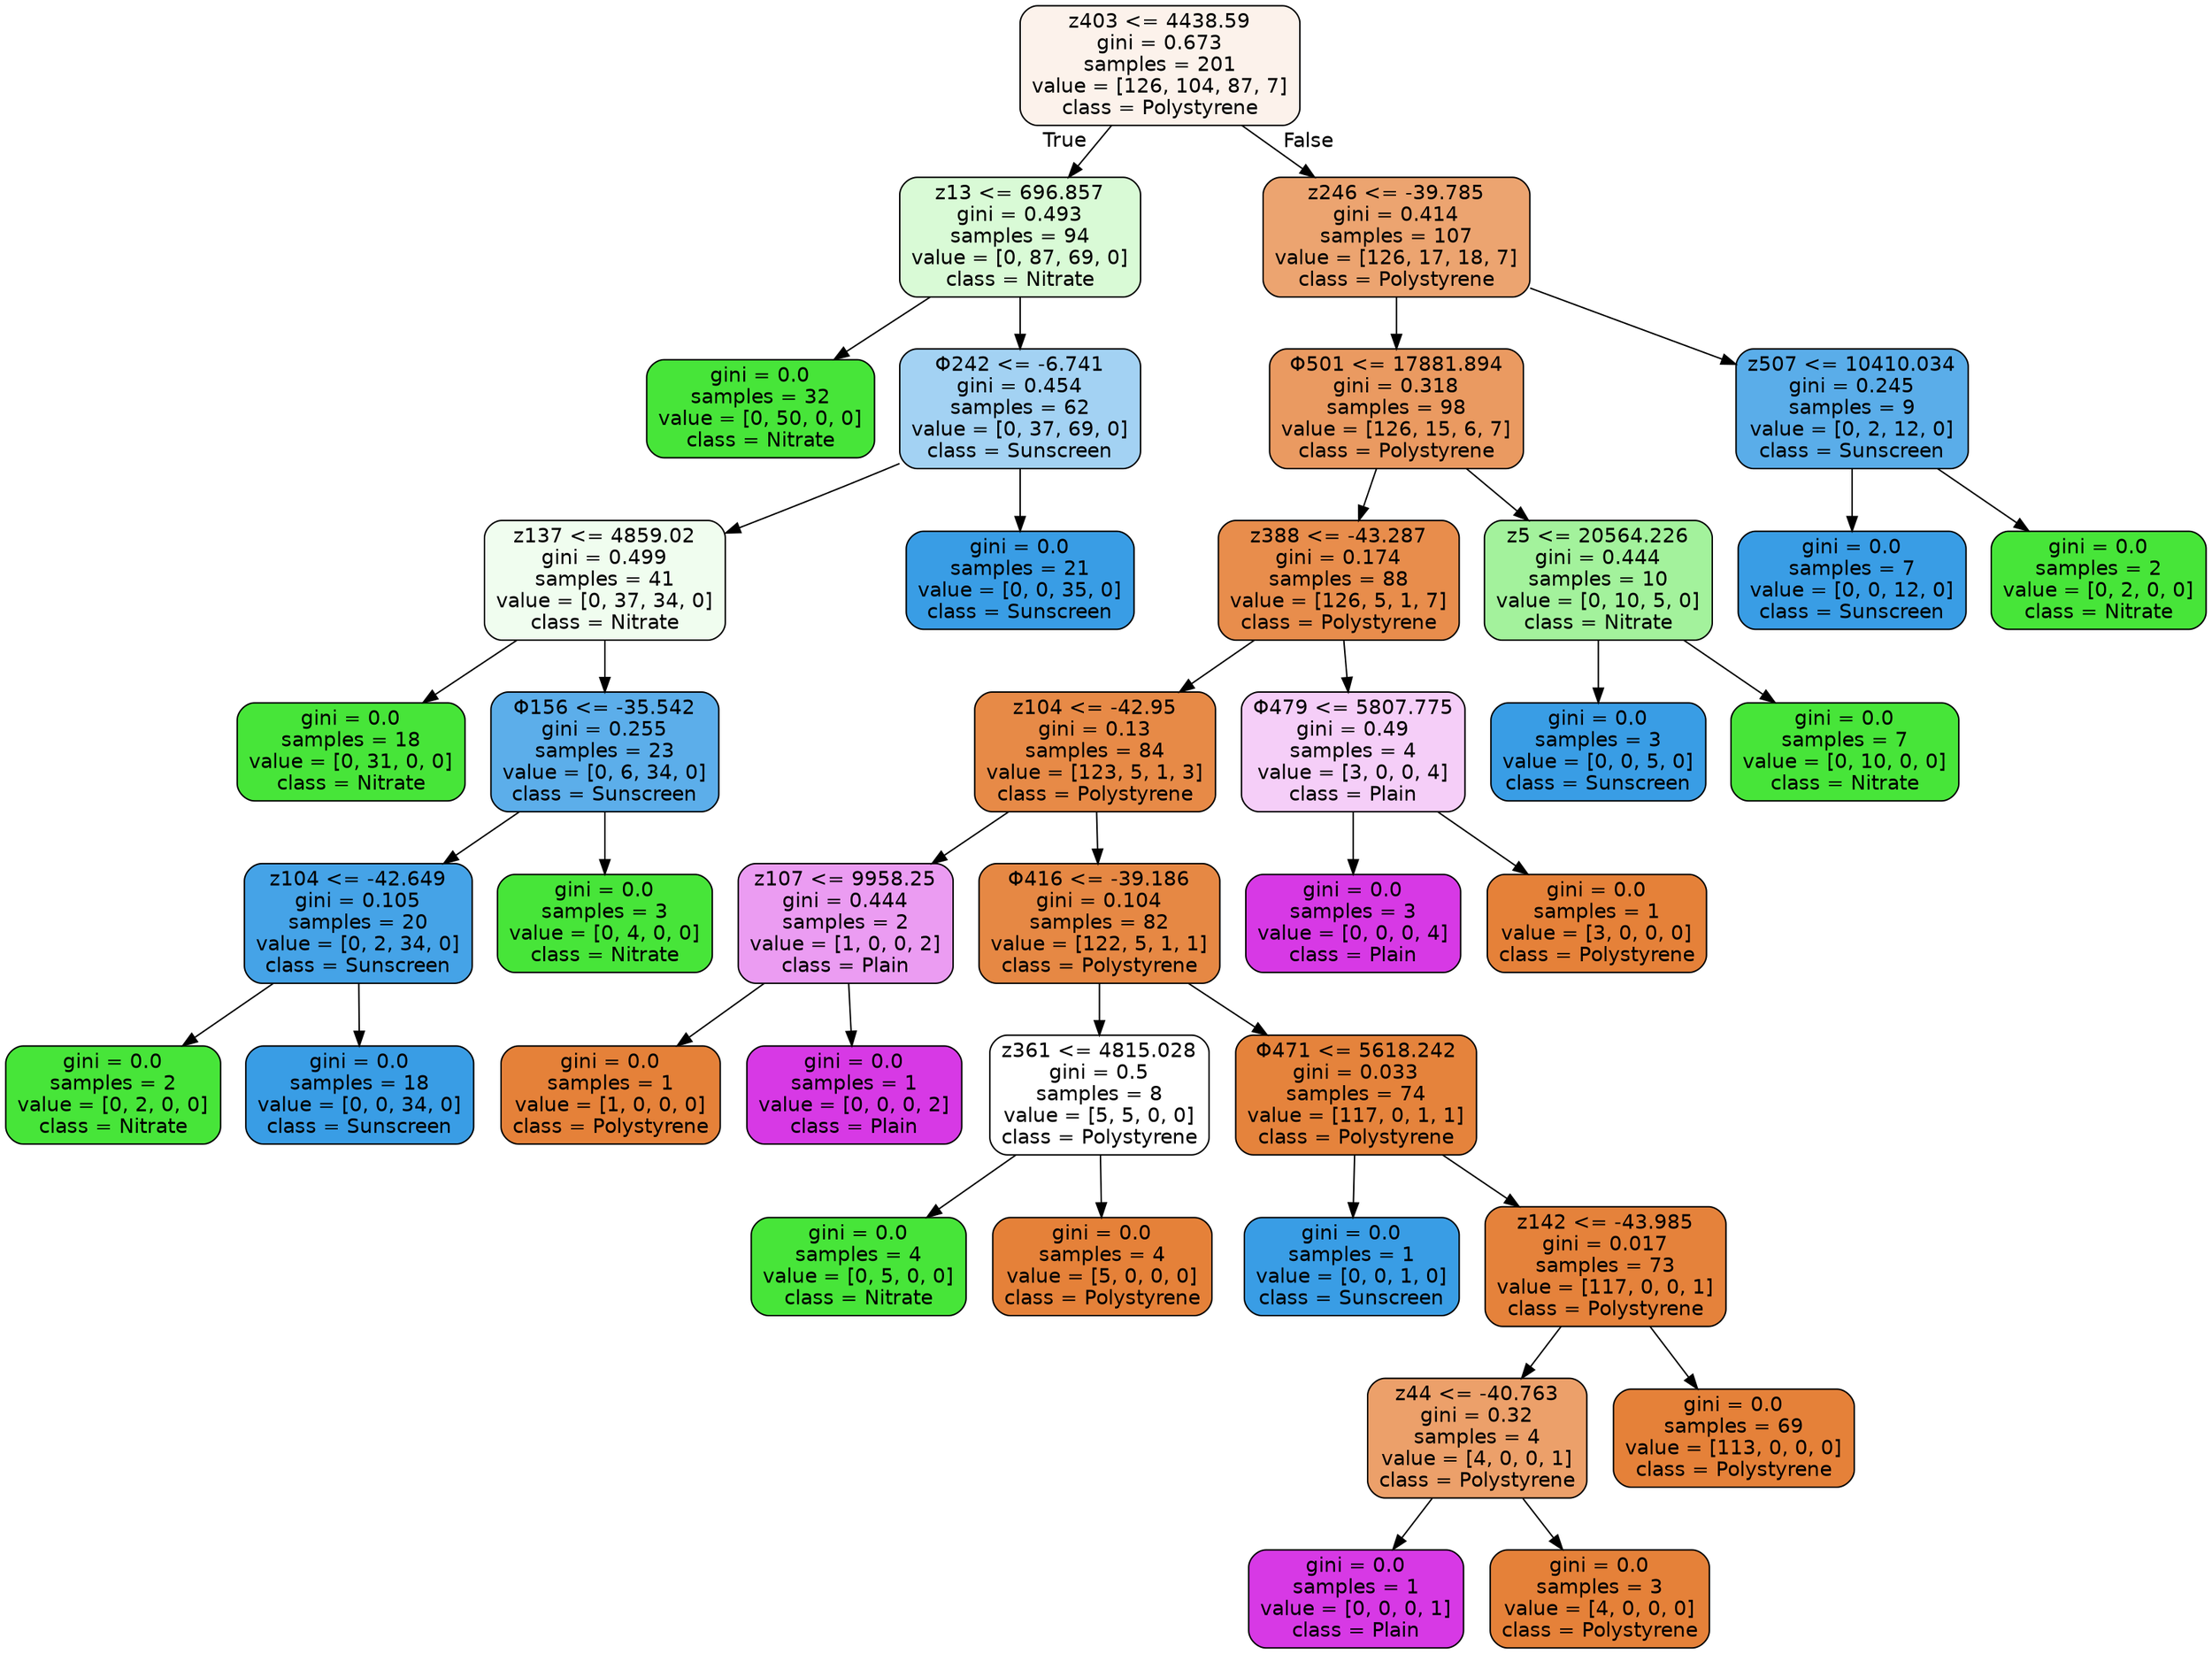 digraph Tree {
node [shape=box, style="filled, rounded", color="black", fontname="helvetica"] ;
edge [fontname="helvetica"] ;
0 [label="z403 <= 4438.59\ngini = 0.673\nsamples = 201\nvalue = [126, 104, 87, 7]\nclass = Polystyrene", fillcolor="#fcf2eb"] ;
1 [label="z13 <= 696.857\ngini = 0.493\nsamples = 94\nvalue = [0, 87, 69, 0]\nclass = Nitrate", fillcolor="#d9fad6"] ;
0 -> 1 [labeldistance=2.5, labelangle=45, headlabel="True"] ;
2 [label="gini = 0.0\nsamples = 32\nvalue = [0, 50, 0, 0]\nclass = Nitrate", fillcolor="#47e539"] ;
1 -> 2 ;
3 [label="Φ242 <= -6.741\ngini = 0.454\nsamples = 62\nvalue = [0, 37, 69, 0]\nclass = Sunscreen", fillcolor="#a3d2f3"] ;
1 -> 3 ;
4 [label="z137 <= 4859.02\ngini = 0.499\nsamples = 41\nvalue = [0, 37, 34, 0]\nclass = Nitrate", fillcolor="#f0fdef"] ;
3 -> 4 ;
5 [label="gini = 0.0\nsamples = 18\nvalue = [0, 31, 0, 0]\nclass = Nitrate", fillcolor="#47e539"] ;
4 -> 5 ;
6 [label="Φ156 <= -35.542\ngini = 0.255\nsamples = 23\nvalue = [0, 6, 34, 0]\nclass = Sunscreen", fillcolor="#5caeea"] ;
4 -> 6 ;
7 [label="z104 <= -42.649\ngini = 0.105\nsamples = 20\nvalue = [0, 2, 34, 0]\nclass = Sunscreen", fillcolor="#45a3e7"] ;
6 -> 7 ;
8 [label="gini = 0.0\nsamples = 2\nvalue = [0, 2, 0, 0]\nclass = Nitrate", fillcolor="#47e539"] ;
7 -> 8 ;
9 [label="gini = 0.0\nsamples = 18\nvalue = [0, 0, 34, 0]\nclass = Sunscreen", fillcolor="#399de5"] ;
7 -> 9 ;
10 [label="gini = 0.0\nsamples = 3\nvalue = [0, 4, 0, 0]\nclass = Nitrate", fillcolor="#47e539"] ;
6 -> 10 ;
11 [label="gini = 0.0\nsamples = 21\nvalue = [0, 0, 35, 0]\nclass = Sunscreen", fillcolor="#399de5"] ;
3 -> 11 ;
12 [label="z246 <= -39.785\ngini = 0.414\nsamples = 107\nvalue = [126, 17, 18, 7]\nclass = Polystyrene", fillcolor="#eca470"] ;
0 -> 12 [labeldistance=2.5, labelangle=-45, headlabel="False"] ;
13 [label="Φ501 <= 17881.894\ngini = 0.318\nsamples = 98\nvalue = [126, 15, 6, 7]\nclass = Polystyrene", fillcolor="#ea9a61"] ;
12 -> 13 ;
14 [label="z388 <= -43.287\ngini = 0.174\nsamples = 88\nvalue = [126, 5, 1, 7]\nclass = Polystyrene", fillcolor="#e88d4c"] ;
13 -> 14 ;
15 [label="z104 <= -42.95\ngini = 0.13\nsamples = 84\nvalue = [123, 5, 1, 3]\nclass = Polystyrene", fillcolor="#e78a47"] ;
14 -> 15 ;
16 [label="z107 <= 9958.25\ngini = 0.444\nsamples = 2\nvalue = [1, 0, 0, 2]\nclass = Plain", fillcolor="#eb9cf2"] ;
15 -> 16 ;
17 [label="gini = 0.0\nsamples = 1\nvalue = [1, 0, 0, 0]\nclass = Polystyrene", fillcolor="#e58139"] ;
16 -> 17 ;
18 [label="gini = 0.0\nsamples = 1\nvalue = [0, 0, 0, 2]\nclass = Plain", fillcolor="#d739e5"] ;
16 -> 18 ;
19 [label="Φ416 <= -39.186\ngini = 0.104\nsamples = 82\nvalue = [122, 5, 1, 1]\nclass = Polystyrene", fillcolor="#e68844"] ;
15 -> 19 ;
20 [label="z361 <= 4815.028\ngini = 0.5\nsamples = 8\nvalue = [5, 5, 0, 0]\nclass = Polystyrene", fillcolor="#ffffff"] ;
19 -> 20 ;
21 [label="gini = 0.0\nsamples = 4\nvalue = [0, 5, 0, 0]\nclass = Nitrate", fillcolor="#47e539"] ;
20 -> 21 ;
22 [label="gini = 0.0\nsamples = 4\nvalue = [5, 0, 0, 0]\nclass = Polystyrene", fillcolor="#e58139"] ;
20 -> 22 ;
23 [label="Φ471 <= 5618.242\ngini = 0.033\nsamples = 74\nvalue = [117, 0, 1, 1]\nclass = Polystyrene", fillcolor="#e5833c"] ;
19 -> 23 ;
24 [label="gini = 0.0\nsamples = 1\nvalue = [0, 0, 1, 0]\nclass = Sunscreen", fillcolor="#399de5"] ;
23 -> 24 ;
25 [label="z142 <= -43.985\ngini = 0.017\nsamples = 73\nvalue = [117, 0, 0, 1]\nclass = Polystyrene", fillcolor="#e5823b"] ;
23 -> 25 ;
26 [label="z44 <= -40.763\ngini = 0.32\nsamples = 4\nvalue = [4, 0, 0, 1]\nclass = Polystyrene", fillcolor="#eca06a"] ;
25 -> 26 ;
27 [label="gini = 0.0\nsamples = 1\nvalue = [0, 0, 0, 1]\nclass = Plain", fillcolor="#d739e5"] ;
26 -> 27 ;
28 [label="gini = 0.0\nsamples = 3\nvalue = [4, 0, 0, 0]\nclass = Polystyrene", fillcolor="#e58139"] ;
26 -> 28 ;
29 [label="gini = 0.0\nsamples = 69\nvalue = [113, 0, 0, 0]\nclass = Polystyrene", fillcolor="#e58139"] ;
25 -> 29 ;
30 [label="Φ479 <= 5807.775\ngini = 0.49\nsamples = 4\nvalue = [3, 0, 0, 4]\nclass = Plain", fillcolor="#f5cef8"] ;
14 -> 30 ;
31 [label="gini = 0.0\nsamples = 3\nvalue = [0, 0, 0, 4]\nclass = Plain", fillcolor="#d739e5"] ;
30 -> 31 ;
32 [label="gini = 0.0\nsamples = 1\nvalue = [3, 0, 0, 0]\nclass = Polystyrene", fillcolor="#e58139"] ;
30 -> 32 ;
33 [label="z5 <= 20564.226\ngini = 0.444\nsamples = 10\nvalue = [0, 10, 5, 0]\nclass = Nitrate", fillcolor="#a3f29c"] ;
13 -> 33 ;
34 [label="gini = 0.0\nsamples = 3\nvalue = [0, 0, 5, 0]\nclass = Sunscreen", fillcolor="#399de5"] ;
33 -> 34 ;
35 [label="gini = 0.0\nsamples = 7\nvalue = [0, 10, 0, 0]\nclass = Nitrate", fillcolor="#47e539"] ;
33 -> 35 ;
36 [label="z507 <= 10410.034\ngini = 0.245\nsamples = 9\nvalue = [0, 2, 12, 0]\nclass = Sunscreen", fillcolor="#5aade9"] ;
12 -> 36 ;
37 [label="gini = 0.0\nsamples = 7\nvalue = [0, 0, 12, 0]\nclass = Sunscreen", fillcolor="#399de5"] ;
36 -> 37 ;
38 [label="gini = 0.0\nsamples = 2\nvalue = [0, 2, 0, 0]\nclass = Nitrate", fillcolor="#47e539"] ;
36 -> 38 ;
}